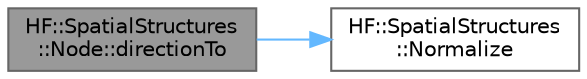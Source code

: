 digraph "HF::SpatialStructures::Node::directionTo"
{
 // LATEX_PDF_SIZE
  bgcolor="transparent";
  edge [fontname=Helvetica,fontsize=10,labelfontname=Helvetica,labelfontsize=10];
  node [fontname=Helvetica,fontsize=10,shape=box,height=0.2,width=0.4];
  rankdir="LR";
  Node1 [label="HF::SpatialStructures\l::Node::directionTo",height=0.2,width=0.4,color="gray40", fillcolor="grey60", style="filled", fontcolor="black",tooltip="Get the direction between this node and another node"];
  Node1 -> Node2 [color="steelblue1",style="solid"];
  Node2 [label="HF::SpatialStructures\l::Normalize",height=0.2,width=0.4,color="grey40", fillcolor="white", style="filled",URL="$a00465.html#ad9a8f0f70b3f60ac5cb7889885d851d1",tooltip=" "];
}
